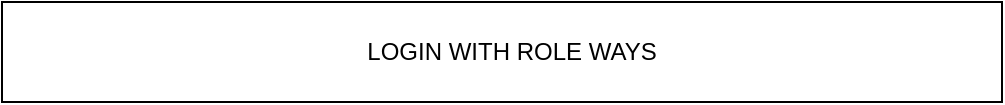 <mxfile version="26.2.14">
  <diagram name="Page-1" id="12wHBIdoln9t3YKlaRbA">
    <mxGraphModel dx="786" dy="451" grid="1" gridSize="10" guides="1" tooltips="1" connect="1" arrows="1" fold="1" page="1" pageScale="1" pageWidth="850" pageHeight="1100" math="0" shadow="0">
      <root>
        <mxCell id="0" />
        <mxCell id="1" parent="0" />
        <mxCell id="u7Y9MNH32GLJ-bJ3bTn4-1" value="" style="rounded=0;whiteSpace=wrap;html=1;" vertex="1" parent="1">
          <mxGeometry x="150" y="40" width="500" height="50" as="geometry" />
        </mxCell>
        <mxCell id="u7Y9MNH32GLJ-bJ3bTn4-2" value="LOGIN WITH ROLE WAYS" style="text;html=1;align=center;verticalAlign=middle;whiteSpace=wrap;rounded=0;" vertex="1" parent="1">
          <mxGeometry x="170" y="50" width="470" height="30" as="geometry" />
        </mxCell>
      </root>
    </mxGraphModel>
  </diagram>
</mxfile>
